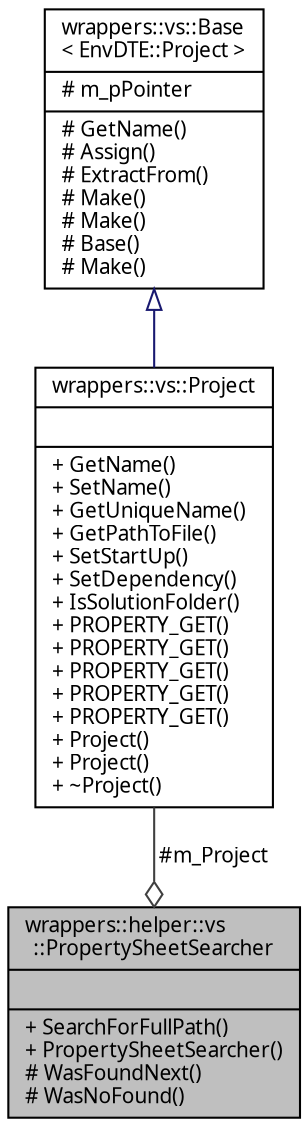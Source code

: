 digraph "wrappers::helper::vs::PropertySheetSearcher"
{
 // INTERACTIVE_SVG=YES
  edge [fontname="Verdana",fontsize="10",labelfontname="Verdana",labelfontsize="10"];
  node [fontname="Verdana",fontsize="10",shape=record];
  Node1 [label="{wrappers::helper::vs\l::PropertySheetSearcher\n||+ SearchForFullPath()\l+ PropertySheetSearcher()\l# WasFoundNext()\l# WasNoFound()\l}",height=0.2,width=0.4,color="black", fillcolor="grey75", style="filled", fontcolor="black"];
  Node2 -> Node1 [color="grey25",fontsize="10",style="solid",label=" #m_Project" ,arrowhead="odiamond",fontname="Verdana"];
  Node2 [label="{wrappers::vs::Project\n||+ GetName()\l+ SetName()\l+ GetUniqueName()\l+ GetPathToFile()\l+ SetStartUp()\l+ SetDependency()\l+ IsSolutionFolder()\l+ PROPERTY_GET()\l+ PROPERTY_GET()\l+ PROPERTY_GET()\l+ PROPERTY_GET()\l+ PROPERTY_GET()\l+ Project()\l+ Project()\l+ ~Project()\l}",height=0.2,width=0.4,color="black", fillcolor="white", style="filled",URL="$classwrappers_1_1vs_1_1_project.html",tooltip="Класс входит в Проект Project   Класс-обертка для EnvDTE::Project. "];
  Node3 -> Node2 [dir="back",color="midnightblue",fontsize="10",style="solid",arrowtail="onormal",fontname="Verdana"];
  Node3 [label="{wrappers::vs::Base\l\< EnvDTE::Project \>\n|# m_pPointer\l|# GetName()\l# Assign()\l# ExtractFrom()\l# Make()\l# Make()\l# Base()\l# Make()\l}",height=0.2,width=0.4,color="black", fillcolor="white", style="filled",URL="$classwrappers_1_1vs_1_1_base.html"];
}

